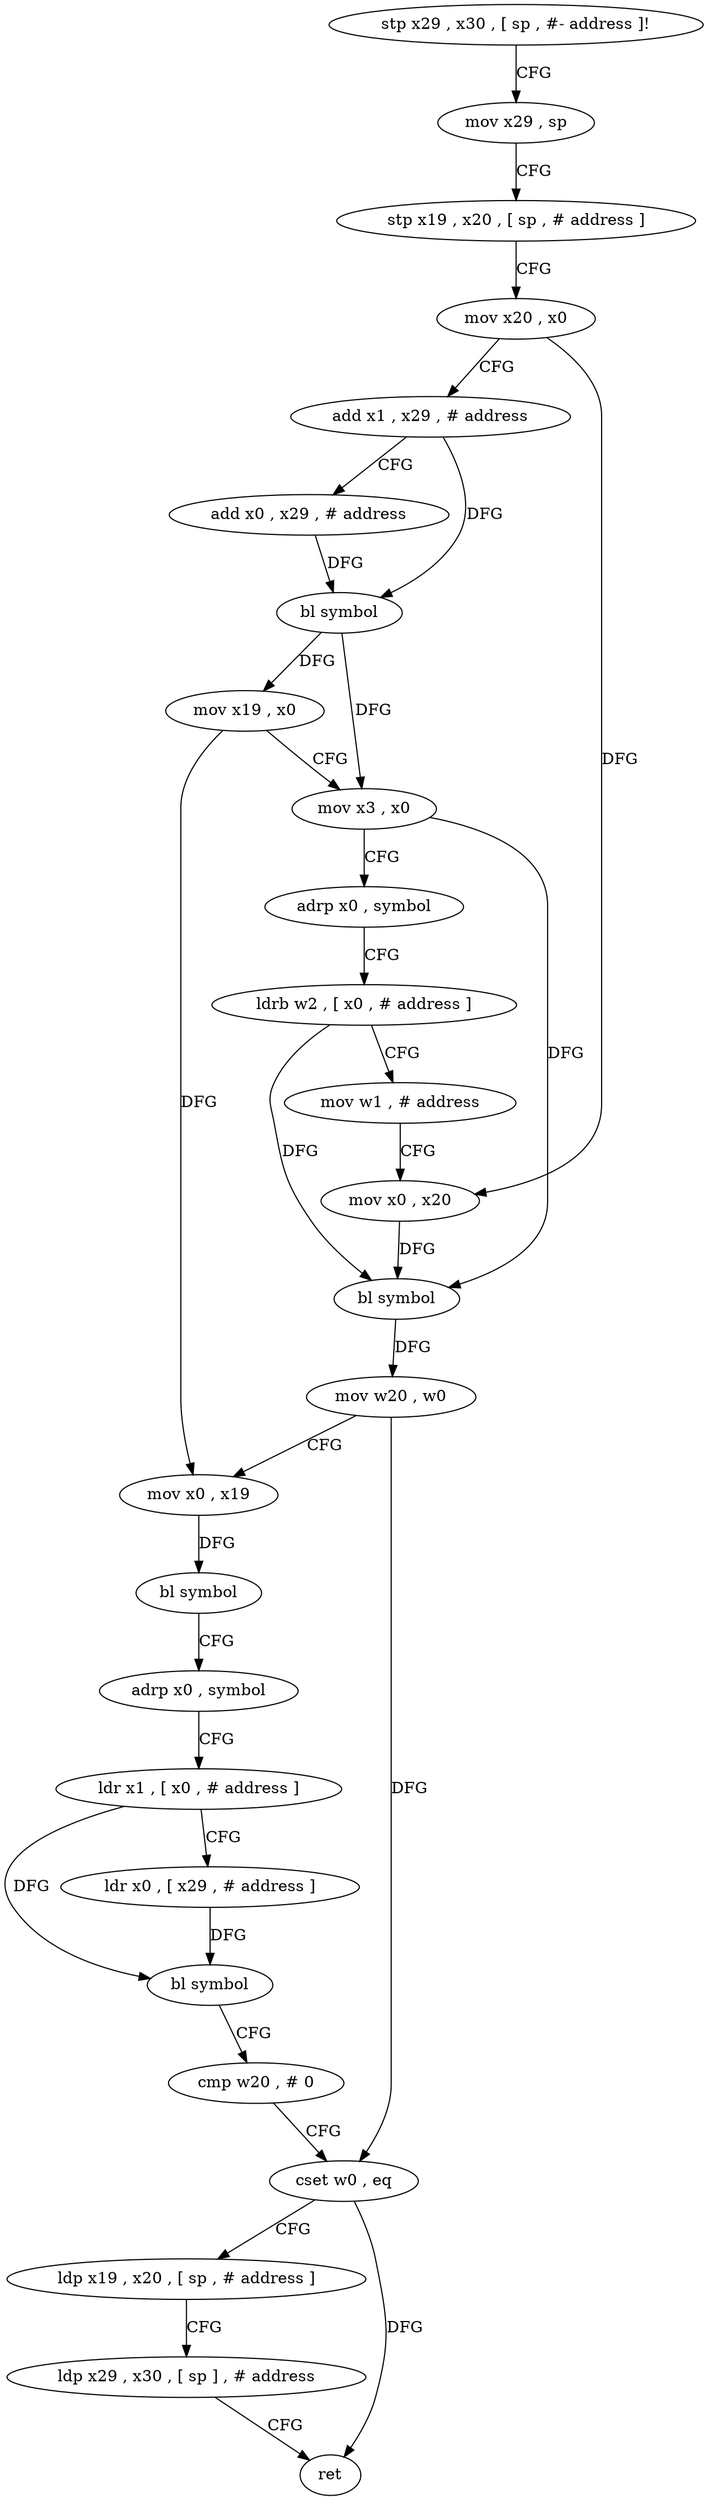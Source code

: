 digraph "func" {
"4216052" [label = "stp x29 , x30 , [ sp , #- address ]!" ]
"4216056" [label = "mov x29 , sp" ]
"4216060" [label = "stp x19 , x20 , [ sp , # address ]" ]
"4216064" [label = "mov x20 , x0" ]
"4216068" [label = "add x1 , x29 , # address" ]
"4216072" [label = "add x0 , x29 , # address" ]
"4216076" [label = "bl symbol" ]
"4216080" [label = "mov x19 , x0" ]
"4216084" [label = "mov x3 , x0" ]
"4216088" [label = "adrp x0 , symbol" ]
"4216092" [label = "ldrb w2 , [ x0 , # address ]" ]
"4216096" [label = "mov w1 , # address" ]
"4216100" [label = "mov x0 , x20" ]
"4216104" [label = "bl symbol" ]
"4216108" [label = "mov w20 , w0" ]
"4216112" [label = "mov x0 , x19" ]
"4216116" [label = "bl symbol" ]
"4216120" [label = "adrp x0 , symbol" ]
"4216124" [label = "ldr x1 , [ x0 , # address ]" ]
"4216128" [label = "ldr x0 , [ x29 , # address ]" ]
"4216132" [label = "bl symbol" ]
"4216136" [label = "cmp w20 , # 0" ]
"4216140" [label = "cset w0 , eq" ]
"4216144" [label = "ldp x19 , x20 , [ sp , # address ]" ]
"4216148" [label = "ldp x29 , x30 , [ sp ] , # address" ]
"4216152" [label = "ret" ]
"4216052" -> "4216056" [ label = "CFG" ]
"4216056" -> "4216060" [ label = "CFG" ]
"4216060" -> "4216064" [ label = "CFG" ]
"4216064" -> "4216068" [ label = "CFG" ]
"4216064" -> "4216100" [ label = "DFG" ]
"4216068" -> "4216072" [ label = "CFG" ]
"4216068" -> "4216076" [ label = "DFG" ]
"4216072" -> "4216076" [ label = "DFG" ]
"4216076" -> "4216080" [ label = "DFG" ]
"4216076" -> "4216084" [ label = "DFG" ]
"4216080" -> "4216084" [ label = "CFG" ]
"4216080" -> "4216112" [ label = "DFG" ]
"4216084" -> "4216088" [ label = "CFG" ]
"4216084" -> "4216104" [ label = "DFG" ]
"4216088" -> "4216092" [ label = "CFG" ]
"4216092" -> "4216096" [ label = "CFG" ]
"4216092" -> "4216104" [ label = "DFG" ]
"4216096" -> "4216100" [ label = "CFG" ]
"4216100" -> "4216104" [ label = "DFG" ]
"4216104" -> "4216108" [ label = "DFG" ]
"4216108" -> "4216112" [ label = "CFG" ]
"4216108" -> "4216140" [ label = "DFG" ]
"4216112" -> "4216116" [ label = "DFG" ]
"4216116" -> "4216120" [ label = "CFG" ]
"4216120" -> "4216124" [ label = "CFG" ]
"4216124" -> "4216128" [ label = "CFG" ]
"4216124" -> "4216132" [ label = "DFG" ]
"4216128" -> "4216132" [ label = "DFG" ]
"4216132" -> "4216136" [ label = "CFG" ]
"4216136" -> "4216140" [ label = "CFG" ]
"4216140" -> "4216144" [ label = "CFG" ]
"4216140" -> "4216152" [ label = "DFG" ]
"4216144" -> "4216148" [ label = "CFG" ]
"4216148" -> "4216152" [ label = "CFG" ]
}
